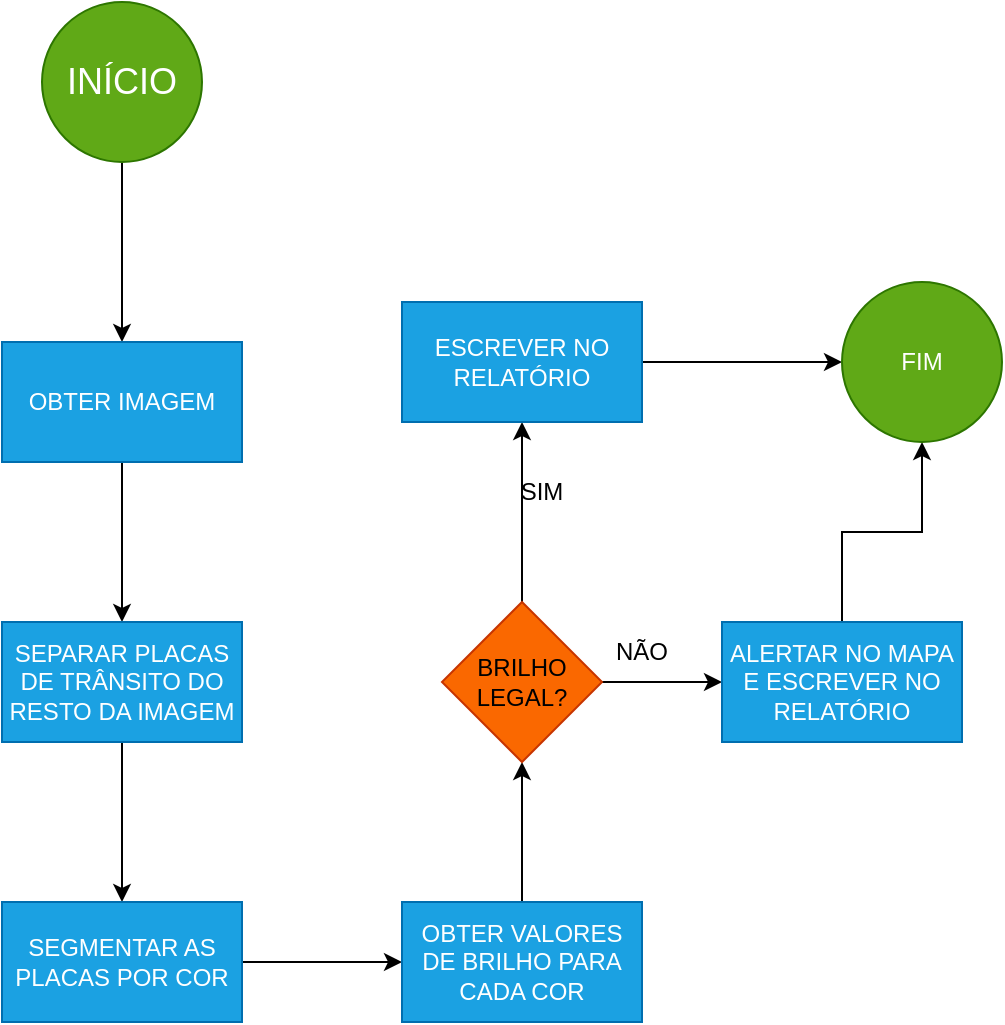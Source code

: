 <mxfile version="22.0.8" type="github">
  <diagram name="Page-1" id="2ftNx5encFUPUvh2eLUS">
    <mxGraphModel dx="783" dy="503" grid="1" gridSize="10" guides="1" tooltips="1" connect="1" arrows="1" fold="1" page="1" pageScale="1" pageWidth="850" pageHeight="1100" math="0" shadow="0">
      <root>
        <mxCell id="0" />
        <mxCell id="1" parent="0" />
        <mxCell id="fu_VMSiZrguRrlnfRBKY-4" value="" style="edgeStyle=orthogonalEdgeStyle;rounded=0;orthogonalLoop=1;jettySize=auto;html=1;" edge="1" parent="1" source="fu_VMSiZrguRrlnfRBKY-2" target="fu_VMSiZrguRrlnfRBKY-3">
          <mxGeometry relative="1" as="geometry" />
        </mxCell>
        <mxCell id="fu_VMSiZrguRrlnfRBKY-2" value="&lt;font style=&quot;font-size: 18px;&quot;&gt;INÍCIO&lt;/font&gt;" style="ellipse;whiteSpace=wrap;html=1;aspect=fixed;fillColor=#60a917;fontColor=#ffffff;strokeColor=#2D7600;" vertex="1" parent="1">
          <mxGeometry x="220" y="130" width="80" height="80" as="geometry" />
        </mxCell>
        <mxCell id="fu_VMSiZrguRrlnfRBKY-6" value="" style="edgeStyle=orthogonalEdgeStyle;rounded=0;orthogonalLoop=1;jettySize=auto;html=1;" edge="1" parent="1" source="fu_VMSiZrguRrlnfRBKY-3" target="fu_VMSiZrguRrlnfRBKY-5">
          <mxGeometry relative="1" as="geometry" />
        </mxCell>
        <mxCell id="fu_VMSiZrguRrlnfRBKY-3" value="OBTER IMAGEM" style="whiteSpace=wrap;html=1;fillColor=#1ba1e2;fontColor=#ffffff;strokeColor=#006EAF;" vertex="1" parent="1">
          <mxGeometry x="200" y="300" width="120" height="60" as="geometry" />
        </mxCell>
        <mxCell id="fu_VMSiZrguRrlnfRBKY-8" value="" style="edgeStyle=orthogonalEdgeStyle;rounded=0;orthogonalLoop=1;jettySize=auto;html=1;" edge="1" parent="1" source="fu_VMSiZrguRrlnfRBKY-5" target="fu_VMSiZrguRrlnfRBKY-7">
          <mxGeometry relative="1" as="geometry" />
        </mxCell>
        <mxCell id="fu_VMSiZrguRrlnfRBKY-5" value="SEPARAR PLACAS DE TRÂNSITO DO RESTO DA IMAGEM" style="whiteSpace=wrap;html=1;fillColor=#1ba1e2;fontColor=#ffffff;strokeColor=#006EAF;" vertex="1" parent="1">
          <mxGeometry x="200" y="440" width="120" height="60" as="geometry" />
        </mxCell>
        <mxCell id="fu_VMSiZrguRrlnfRBKY-14" value="" style="edgeStyle=orthogonalEdgeStyle;rounded=0;orthogonalLoop=1;jettySize=auto;html=1;" edge="1" parent="1" source="fu_VMSiZrguRrlnfRBKY-7" target="fu_VMSiZrguRrlnfRBKY-13">
          <mxGeometry relative="1" as="geometry" />
        </mxCell>
        <mxCell id="fu_VMSiZrguRrlnfRBKY-7" value="SEGMENTAR AS PLACAS POR COR" style="whiteSpace=wrap;html=1;fillColor=#1ba1e2;fontColor=#ffffff;strokeColor=#006EAF;" vertex="1" parent="1">
          <mxGeometry x="200" y="580" width="120" height="60" as="geometry" />
        </mxCell>
        <mxCell id="fu_VMSiZrguRrlnfRBKY-20" value="" style="edgeStyle=orthogonalEdgeStyle;rounded=0;orthogonalLoop=1;jettySize=auto;html=1;" edge="1" parent="1" source="fu_VMSiZrguRrlnfRBKY-13" target="fu_VMSiZrguRrlnfRBKY-19">
          <mxGeometry relative="1" as="geometry" />
        </mxCell>
        <mxCell id="fu_VMSiZrguRrlnfRBKY-13" value="OBTER VALORES DE BRILHO PARA CADA COR" style="whiteSpace=wrap;html=1;fillColor=#1ba1e2;fontColor=#ffffff;strokeColor=#006EAF;" vertex="1" parent="1">
          <mxGeometry x="400" y="580" width="120" height="60" as="geometry" />
        </mxCell>
        <mxCell id="fu_VMSiZrguRrlnfRBKY-27" value="" style="edgeStyle=orthogonalEdgeStyle;rounded=0;orthogonalLoop=1;jettySize=auto;html=1;" edge="1" parent="1" source="fu_VMSiZrguRrlnfRBKY-19" target="fu_VMSiZrguRrlnfRBKY-26">
          <mxGeometry relative="1" as="geometry" />
        </mxCell>
        <mxCell id="fu_VMSiZrguRrlnfRBKY-31" value="" style="edgeStyle=orthogonalEdgeStyle;rounded=0;orthogonalLoop=1;jettySize=auto;html=1;" edge="1" parent="1" source="fu_VMSiZrguRrlnfRBKY-19" target="fu_VMSiZrguRrlnfRBKY-30">
          <mxGeometry relative="1" as="geometry" />
        </mxCell>
        <mxCell id="fu_VMSiZrguRrlnfRBKY-19" value="BRILHO LEGAL?" style="rhombus;whiteSpace=wrap;html=1;fillColor=#fa6800;fontColor=#000000;strokeColor=#C73500;" vertex="1" parent="1">
          <mxGeometry x="420" y="430" width="80" height="80" as="geometry" />
        </mxCell>
        <mxCell id="fu_VMSiZrguRrlnfRBKY-36" value="" style="edgeStyle=orthogonalEdgeStyle;rounded=0;orthogonalLoop=1;jettySize=auto;html=1;" edge="1" parent="1" source="fu_VMSiZrguRrlnfRBKY-26" target="fu_VMSiZrguRrlnfRBKY-34">
          <mxGeometry relative="1" as="geometry" />
        </mxCell>
        <mxCell id="fu_VMSiZrguRrlnfRBKY-26" value="ALERTAR NO MAPA E ESCREVER NO RELATÓRIO" style="whiteSpace=wrap;html=1;fillColor=#1ba1e2;fontColor=#ffffff;strokeColor=#006EAF;" vertex="1" parent="1">
          <mxGeometry x="560" y="440" width="120" height="60" as="geometry" />
        </mxCell>
        <mxCell id="fu_VMSiZrguRrlnfRBKY-35" value="" style="edgeStyle=orthogonalEdgeStyle;rounded=0;orthogonalLoop=1;jettySize=auto;html=1;" edge="1" parent="1" source="fu_VMSiZrguRrlnfRBKY-30" target="fu_VMSiZrguRrlnfRBKY-34">
          <mxGeometry relative="1" as="geometry" />
        </mxCell>
        <mxCell id="fu_VMSiZrguRrlnfRBKY-30" value="ESCREVER NO RELATÓRIO" style="whiteSpace=wrap;html=1;fillColor=#1ba1e2;fontColor=#ffffff;strokeColor=#006EAF;" vertex="1" parent="1">
          <mxGeometry x="400" y="280" width="120" height="60" as="geometry" />
        </mxCell>
        <mxCell id="fu_VMSiZrguRrlnfRBKY-32" value="SIM" style="text;html=1;strokeColor=none;fillColor=none;align=center;verticalAlign=middle;whiteSpace=wrap;rounded=0;" vertex="1" parent="1">
          <mxGeometry x="440" y="360" width="60" height="30" as="geometry" />
        </mxCell>
        <mxCell id="fu_VMSiZrguRrlnfRBKY-33" value="NÃO" style="text;html=1;strokeColor=none;fillColor=none;align=center;verticalAlign=middle;whiteSpace=wrap;rounded=0;" vertex="1" parent="1">
          <mxGeometry x="490" y="440" width="60" height="30" as="geometry" />
        </mxCell>
        <mxCell id="fu_VMSiZrguRrlnfRBKY-34" value="FIM" style="ellipse;whiteSpace=wrap;html=1;fillColor=#60a917;strokeColor=#2D7600;fontColor=#ffffff;" vertex="1" parent="1">
          <mxGeometry x="620" y="270" width="80" height="80" as="geometry" />
        </mxCell>
      </root>
    </mxGraphModel>
  </diagram>
</mxfile>
